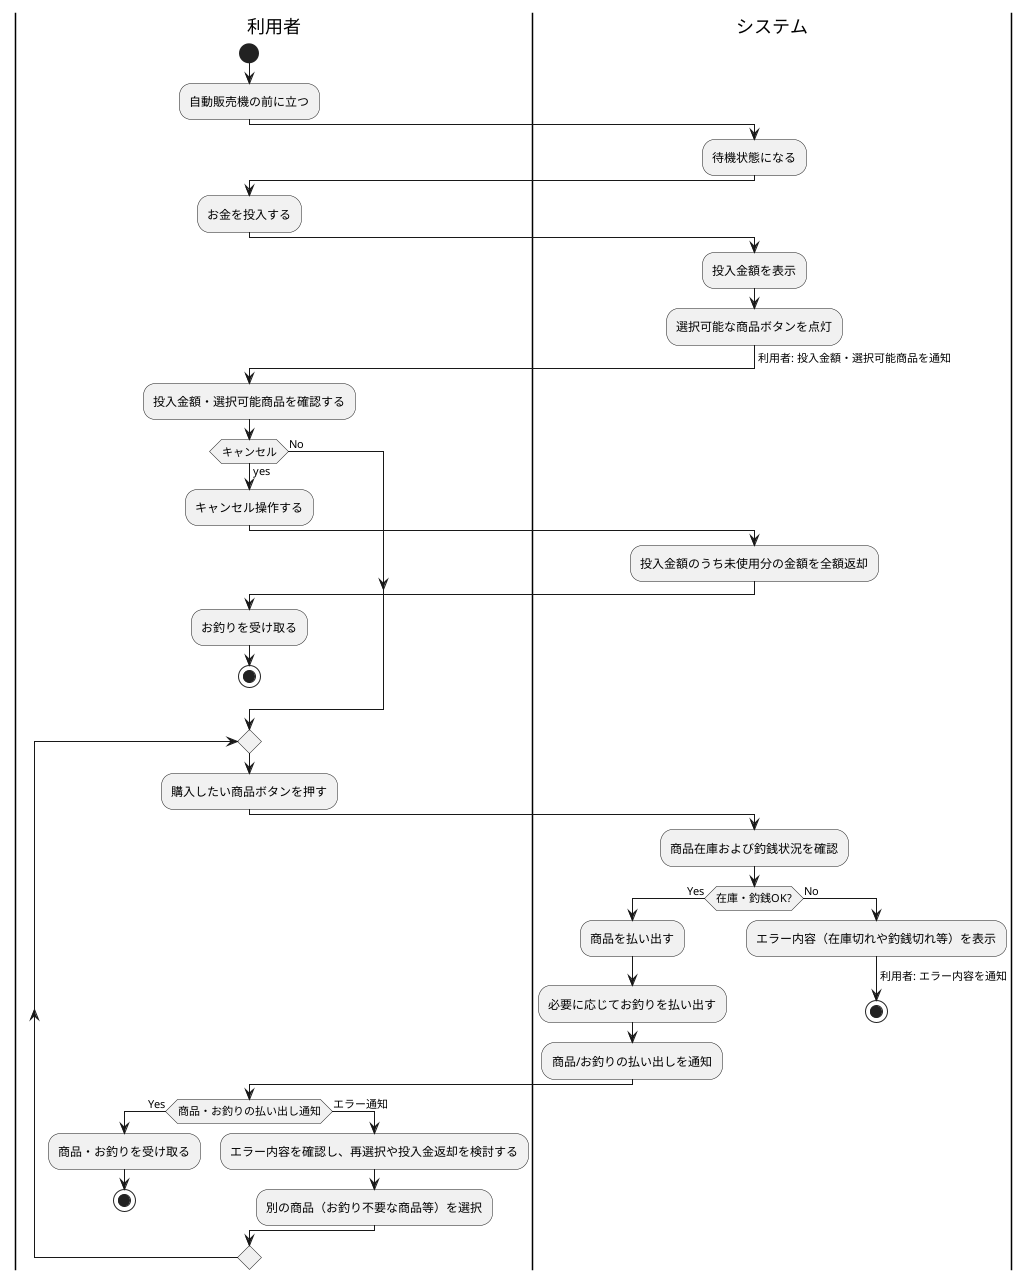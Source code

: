 @startuml
|利用者|
  start
  :自動販売機の前に立つ;
  
|システム|
  :待機状態になる;

|利用者|
  :お金を投入する;

|システム|
  :投入金額を表示;
  :選択可能な商品ボタンを点灯;
  ->利用者: 投入金額・選択可能商品を通知;

|利用者|
  :投入金額・選択可能商品を確認する;
  if (キャンセル) then (yes)
    :キャンセル操作する;
    |システム|
    :投入金額のうち未使用分の金額を全額返却;
    |利用者|
    :お釣りを受け取る;
    stop
  else (No)
  endif

  repeat
  :購入したい商品ボタンを押す;

|システム|
  :商品在庫および釣銭状況を確認;
  if (在庫・釣銭OK?) then (Yes)
    :商品を払い出す;
    :必要に応じてお釣りを払い出す;
    :商品/お釣りの払い出しを通知;
    ->利用者: 商品_お釣りの払い出しを通知;
  else (No)
    :エラー内容（在庫切れや釣銭切れ等）を表示;
    ->利用者: エラー内容を通知;
    stop
  endif

|利用者|
  if (商品・お釣りの払い出し通知) then (Yes)
    :商品・お釣りを受け取る;
    stop
  else (エラー通知)
    :エラー内容を確認し、再選択や投入金返却を検討する;
    :別の商品（お釣り不要な商品等）を選択;
  endif

repeat while ()

@enduml